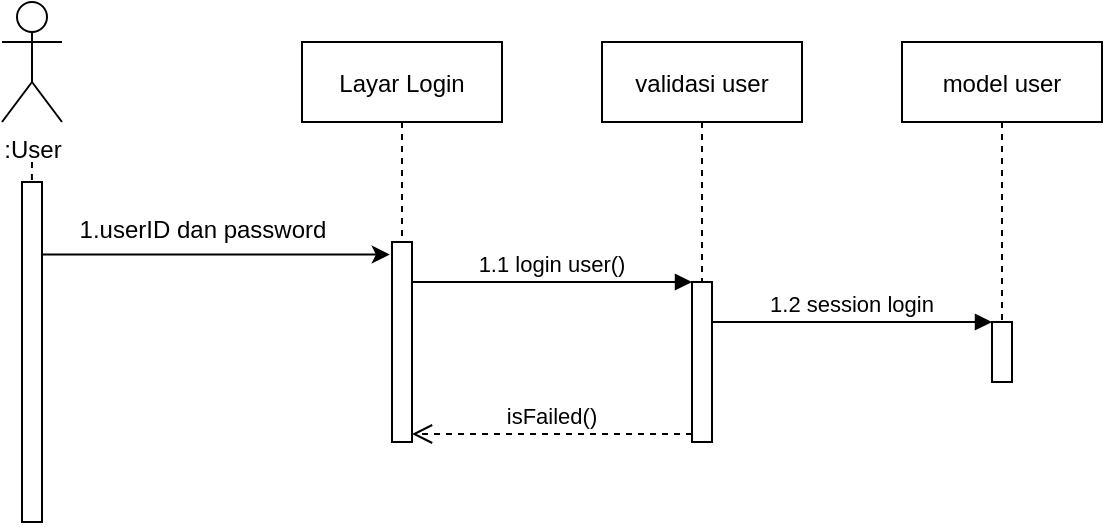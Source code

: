<mxfile version="17.4.6" type="device"><diagram id="kgpKYQtTHZ0yAKxKKP6v" name="Page-1"><mxGraphModel dx="903" dy="530" grid="1" gridSize="10" guides="1" tooltips="1" connect="1" arrows="1" fold="1" page="1" pageScale="1" pageWidth="850" pageHeight="1100" math="0" shadow="0"><root><mxCell id="0"/><mxCell id="1" parent="0"/><mxCell id="3nuBFxr9cyL0pnOWT2aG-1" value="Layar Login" style="shape=umlLifeline;perimeter=lifelinePerimeter;container=1;collapsible=0;recursiveResize=0;rounded=0;shadow=0;strokeWidth=1;" parent="1" vertex="1"><mxGeometry x="220" y="80" width="100" height="200" as="geometry"/></mxCell><mxCell id="3nuBFxr9cyL0pnOWT2aG-2" value="" style="points=[];perimeter=orthogonalPerimeter;rounded=0;shadow=0;strokeWidth=1;" parent="3nuBFxr9cyL0pnOWT2aG-1" vertex="1"><mxGeometry x="45" y="100" width="10" height="100" as="geometry"/></mxCell><mxCell id="3nuBFxr9cyL0pnOWT2aG-5" value="validasi user" style="shape=umlLifeline;perimeter=lifelinePerimeter;container=1;collapsible=0;recursiveResize=0;rounded=0;shadow=0;strokeWidth=1;" parent="1" vertex="1"><mxGeometry x="370" y="80" width="100" height="200" as="geometry"/></mxCell><mxCell id="3nuBFxr9cyL0pnOWT2aG-6" value="" style="points=[];perimeter=orthogonalPerimeter;rounded=0;shadow=0;strokeWidth=1;" parent="3nuBFxr9cyL0pnOWT2aG-5" vertex="1"><mxGeometry x="45" y="120" width="10" height="80" as="geometry"/></mxCell><mxCell id="3nuBFxr9cyL0pnOWT2aG-8" value="1.1 login user()" style="verticalAlign=bottom;endArrow=block;entryX=0;entryY=0;shadow=0;strokeWidth=1;" parent="3nuBFxr9cyL0pnOWT2aG-5" edge="1"><mxGeometry relative="1" as="geometry"><mxPoint x="-95" y="120" as="sourcePoint"/><mxPoint x="45" y="120.0" as="targetPoint"/><Array as="points"><mxPoint x="-20" y="120"/></Array></mxGeometry></mxCell><mxCell id="3nuBFxr9cyL0pnOWT2aG-7" value="isFailed()" style="verticalAlign=bottom;endArrow=open;dashed=1;endSize=8;exitX=0;exitY=0.95;shadow=0;strokeWidth=1;" parent="1" source="3nuBFxr9cyL0pnOWT2aG-6" target="3nuBFxr9cyL0pnOWT2aG-2" edge="1"><mxGeometry relative="1" as="geometry"><mxPoint x="275" y="236" as="targetPoint"/></mxGeometry></mxCell><mxCell id="d-2OW_0orGtFzGrd2AQe-2" value=":User" style="shape=umlActor;verticalLabelPosition=bottom;verticalAlign=top;html=1;outlineConnect=0;" vertex="1" parent="1"><mxGeometry x="70" y="60" width="30" height="60" as="geometry"/></mxCell><mxCell id="d-2OW_0orGtFzGrd2AQe-3" value="" style="endArrow=none;dashed=1;html=1;rounded=0;entryX=0.4;entryY=1.002;entryDx=0;entryDy=0;entryPerimeter=0;" edge="1" parent="1" target="d-2OW_0orGtFzGrd2AQe-8"><mxGeometry width="50" height="50" relative="1" as="geometry"><mxPoint x="85" y="140" as="sourcePoint"/><mxPoint x="85" y="403.556" as="targetPoint"/></mxGeometry></mxCell><mxCell id="d-2OW_0orGtFzGrd2AQe-4" value="" style="endArrow=classic;html=1;rounded=0;entryX=-0.111;entryY=0.063;entryDx=0;entryDy=0;entryPerimeter=0;" edge="1" parent="1" source="d-2OW_0orGtFzGrd2AQe-8" target="3nuBFxr9cyL0pnOWT2aG-2"><mxGeometry width="50" height="50" relative="1" as="geometry"><mxPoint x="90" y="162" as="sourcePoint"/><mxPoint x="330" y="210" as="targetPoint"/></mxGeometry></mxCell><mxCell id="d-2OW_0orGtFzGrd2AQe-7" value="&lt;span style=&quot;font-weight: normal&quot;&gt;&lt;font style=&quot;font-size: 12px&quot;&gt;1.userID dan password&lt;/font&gt;&lt;/span&gt;" style="text;strokeColor=none;fillColor=none;html=1;fontSize=24;fontStyle=1;verticalAlign=middle;align=center;" vertex="1" parent="1"><mxGeometry x="120" y="150" width="100" height="40" as="geometry"/></mxCell><mxCell id="d-2OW_0orGtFzGrd2AQe-8" value="" style="points=[];perimeter=orthogonalPerimeter;rounded=0;shadow=0;strokeWidth=1;" vertex="1" parent="1"><mxGeometry x="80" y="150" width="10" height="170" as="geometry"/></mxCell><mxCell id="d-2OW_0orGtFzGrd2AQe-9" value="1.2 session login" style="verticalAlign=bottom;endArrow=block;entryX=0;entryY=0;shadow=0;strokeWidth=1;" edge="1" parent="1"><mxGeometry relative="1" as="geometry"><mxPoint x="425" y="220" as="sourcePoint"/><mxPoint x="565" y="220.0" as="targetPoint"/><Array as="points"><mxPoint x="500" y="220"/></Array></mxGeometry></mxCell><mxCell id="d-2OW_0orGtFzGrd2AQe-10" value="model user" style="shape=umlLifeline;perimeter=lifelinePerimeter;container=1;collapsible=0;recursiveResize=0;rounded=0;shadow=0;strokeWidth=1;" vertex="1" parent="1"><mxGeometry x="520" y="80" width="100" height="170" as="geometry"/></mxCell><mxCell id="d-2OW_0orGtFzGrd2AQe-11" value="" style="points=[];perimeter=orthogonalPerimeter;rounded=0;shadow=0;strokeWidth=1;" vertex="1" parent="d-2OW_0orGtFzGrd2AQe-10"><mxGeometry x="45" y="140" width="10" height="30" as="geometry"/></mxCell></root></mxGraphModel></diagram></mxfile>